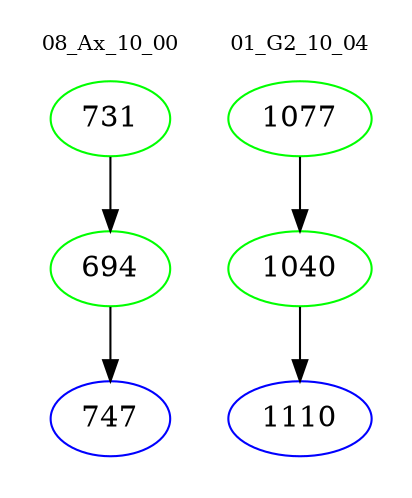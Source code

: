 digraph{
subgraph cluster_0 {
color = white
label = "08_Ax_10_00";
fontsize=10;
T0_731 [label="731", color="green"]
T0_731 -> T0_694 [color="black"]
T0_694 [label="694", color="green"]
T0_694 -> T0_747 [color="black"]
T0_747 [label="747", color="blue"]
}
subgraph cluster_1 {
color = white
label = "01_G2_10_04";
fontsize=10;
T1_1077 [label="1077", color="green"]
T1_1077 -> T1_1040 [color="black"]
T1_1040 [label="1040", color="green"]
T1_1040 -> T1_1110 [color="black"]
T1_1110 [label="1110", color="blue"]
}
}
